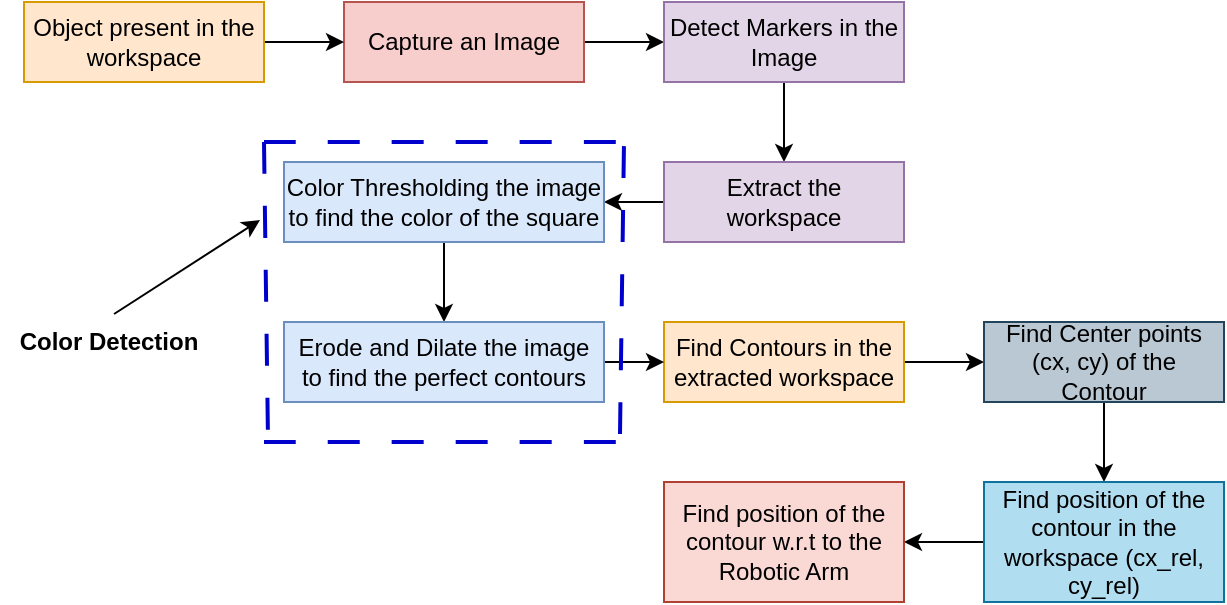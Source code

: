 <mxfile version="24.0.0" type="device">
  <diagram name="Page-1" id="Sk8KNkyjBvGMAJ3ps9qQ">
    <mxGraphModel dx="680" dy="374" grid="0" gridSize="10" guides="1" tooltips="1" connect="1" arrows="1" fold="1" page="1" pageScale="1" pageWidth="850" pageHeight="1100" math="0" shadow="0">
      <root>
        <mxCell id="0" />
        <mxCell id="1" parent="0" />
        <mxCell id="03L_3nWCG9XUNV5nq-WN-10" value="" style="edgeStyle=orthogonalEdgeStyle;rounded=0;orthogonalLoop=1;jettySize=auto;html=1;" edge="1" parent="1" source="03L_3nWCG9XUNV5nq-WN-1" target="03L_3nWCG9XUNV5nq-WN-3">
          <mxGeometry relative="1" as="geometry" />
        </mxCell>
        <mxCell id="03L_3nWCG9XUNV5nq-WN-1" value="Capture an Image" style="rounded=0;whiteSpace=wrap;html=1;fillColor=#f8cecc;strokeColor=#b85450;" vertex="1" parent="1">
          <mxGeometry x="200" y="40" width="120" height="40" as="geometry" />
        </mxCell>
        <mxCell id="03L_3nWCG9XUNV5nq-WN-9" value="" style="edgeStyle=orthogonalEdgeStyle;rounded=0;orthogonalLoop=1;jettySize=auto;html=1;" edge="1" parent="1" source="03L_3nWCG9XUNV5nq-WN-2" target="03L_3nWCG9XUNV5nq-WN-1">
          <mxGeometry relative="1" as="geometry" />
        </mxCell>
        <mxCell id="03L_3nWCG9XUNV5nq-WN-2" value="Object present in the workspace" style="rounded=0;whiteSpace=wrap;html=1;fillColor=#ffe6cc;strokeColor=#d79b00;" vertex="1" parent="1">
          <mxGeometry x="40" y="40" width="120" height="40" as="geometry" />
        </mxCell>
        <mxCell id="03L_3nWCG9XUNV5nq-WN-11" value="" style="edgeStyle=orthogonalEdgeStyle;rounded=0;orthogonalLoop=1;jettySize=auto;html=1;" edge="1" parent="1" source="03L_3nWCG9XUNV5nq-WN-3" target="03L_3nWCG9XUNV5nq-WN-4">
          <mxGeometry relative="1" as="geometry" />
        </mxCell>
        <mxCell id="03L_3nWCG9XUNV5nq-WN-3" value="Detect Markers in the Image" style="rounded=0;whiteSpace=wrap;html=1;fillColor=#e1d5e7;strokeColor=#9673a6;" vertex="1" parent="1">
          <mxGeometry x="360" y="40" width="120" height="40" as="geometry" />
        </mxCell>
        <mxCell id="03L_3nWCG9XUNV5nq-WN-21" value="" style="edgeStyle=orthogonalEdgeStyle;rounded=0;orthogonalLoop=1;jettySize=auto;html=1;" edge="1" parent="1" source="03L_3nWCG9XUNV5nq-WN-4" target="03L_3nWCG9XUNV5nq-WN-16">
          <mxGeometry relative="1" as="geometry" />
        </mxCell>
        <mxCell id="03L_3nWCG9XUNV5nq-WN-4" value="Extract the workspace" style="rounded=0;whiteSpace=wrap;html=1;fillColor=#e1d5e7;strokeColor=#9673a6;" vertex="1" parent="1">
          <mxGeometry x="360" y="120" width="120" height="40" as="geometry" />
        </mxCell>
        <mxCell id="03L_3nWCG9XUNV5nq-WN-13" value="" style="edgeStyle=orthogonalEdgeStyle;rounded=0;orthogonalLoop=1;jettySize=auto;html=1;" edge="1" parent="1" source="03L_3nWCG9XUNV5nq-WN-5" target="03L_3nWCG9XUNV5nq-WN-6">
          <mxGeometry relative="1" as="geometry" />
        </mxCell>
        <mxCell id="03L_3nWCG9XUNV5nq-WN-5" value="Find Contours in the extracted workspace" style="rounded=0;whiteSpace=wrap;html=1;fillColor=#ffe6cc;strokeColor=#d79b00;" vertex="1" parent="1">
          <mxGeometry x="360" y="200" width="120" height="40" as="geometry" />
        </mxCell>
        <mxCell id="03L_3nWCG9XUNV5nq-WN-14" value="" style="edgeStyle=orthogonalEdgeStyle;rounded=0;orthogonalLoop=1;jettySize=auto;html=1;" edge="1" parent="1" source="03L_3nWCG9XUNV5nq-WN-6" target="03L_3nWCG9XUNV5nq-WN-7">
          <mxGeometry relative="1" as="geometry" />
        </mxCell>
        <mxCell id="03L_3nWCG9XUNV5nq-WN-6" value="Find Center points (cx, cy) of the Contour" style="rounded=0;whiteSpace=wrap;html=1;fillColor=#bac8d3;strokeColor=#23445d;" vertex="1" parent="1">
          <mxGeometry x="520" y="200" width="120" height="40" as="geometry" />
        </mxCell>
        <mxCell id="03L_3nWCG9XUNV5nq-WN-15" value="" style="edgeStyle=orthogonalEdgeStyle;rounded=0;orthogonalLoop=1;jettySize=auto;html=1;" edge="1" parent="1" source="03L_3nWCG9XUNV5nq-WN-7" target="03L_3nWCG9XUNV5nq-WN-8">
          <mxGeometry relative="1" as="geometry" />
        </mxCell>
        <mxCell id="03L_3nWCG9XUNV5nq-WN-7" value="Find position of the contour in the workspace (cx_rel, cy_rel)" style="rounded=0;whiteSpace=wrap;html=1;fillColor=#b1ddf0;strokeColor=#10739e;" vertex="1" parent="1">
          <mxGeometry x="520" y="280" width="120" height="60" as="geometry" />
        </mxCell>
        <mxCell id="03L_3nWCG9XUNV5nq-WN-8" value="Find position of the contour w.r.t to the Robotic Arm" style="rounded=0;whiteSpace=wrap;html=1;fillColor=#fad9d5;strokeColor=#ae4132;" vertex="1" parent="1">
          <mxGeometry x="360" y="280" width="120" height="60" as="geometry" />
        </mxCell>
        <mxCell id="03L_3nWCG9XUNV5nq-WN-19" value="" style="edgeStyle=orthogonalEdgeStyle;rounded=0;orthogonalLoop=1;jettySize=auto;html=1;" edge="1" parent="1" source="03L_3nWCG9XUNV5nq-WN-16" target="03L_3nWCG9XUNV5nq-WN-17">
          <mxGeometry relative="1" as="geometry" />
        </mxCell>
        <mxCell id="03L_3nWCG9XUNV5nq-WN-16" value="Color Thresholding the image to find the color of the square" style="rounded=0;whiteSpace=wrap;html=1;fillColor=#dae8fc;strokeColor=#6c8ebf;" vertex="1" parent="1">
          <mxGeometry x="170" y="120" width="160" height="40" as="geometry" />
        </mxCell>
        <mxCell id="03L_3nWCG9XUNV5nq-WN-20" value="" style="edgeStyle=orthogonalEdgeStyle;rounded=0;orthogonalLoop=1;jettySize=auto;html=1;" edge="1" parent="1" source="03L_3nWCG9XUNV5nq-WN-17" target="03L_3nWCG9XUNV5nq-WN-5">
          <mxGeometry relative="1" as="geometry" />
        </mxCell>
        <mxCell id="03L_3nWCG9XUNV5nq-WN-17" value="Erode and Dilate the image to find the perfect contours" style="rounded=0;whiteSpace=wrap;html=1;fillColor=#dae8fc;strokeColor=#6c8ebf;" vertex="1" parent="1">
          <mxGeometry x="170" y="200" width="160" height="40" as="geometry" />
        </mxCell>
        <mxCell id="03L_3nWCG9XUNV5nq-WN-23" value="" style="endArrow=none;html=1;strokeWidth=2;rounded=1;curved=0;strokeColor=none;" edge="1" parent="1">
          <mxGeometry width="50" height="50" relative="1" as="geometry">
            <mxPoint x="160" y="110" as="sourcePoint" />
            <mxPoint x="160" y="180" as="targetPoint" />
          </mxGeometry>
        </mxCell>
        <mxCell id="03L_3nWCG9XUNV5nq-WN-24" value="" style="endArrow=none;html=1;rounded=1;curved=0;strokeColor=none;" edge="1" parent="1">
          <mxGeometry width="50" height="50" relative="1" as="geometry">
            <mxPoint x="160" y="180" as="sourcePoint" />
            <mxPoint x="340" y="180" as="targetPoint" />
          </mxGeometry>
        </mxCell>
        <mxCell id="03L_3nWCG9XUNV5nq-WN-25" value="" style="endArrow=none;html=1;rounded=1;curved=0;strokeColor=none;" edge="1" parent="1">
          <mxGeometry width="50" height="50" relative="1" as="geometry">
            <mxPoint x="160" y="110" as="sourcePoint" />
            <mxPoint x="340" y="110" as="targetPoint" />
          </mxGeometry>
        </mxCell>
        <mxCell id="03L_3nWCG9XUNV5nq-WN-26" value="" style="endArrow=none;html=1;rounded=1;curved=0;strokeColor=none;" edge="1" parent="1">
          <mxGeometry width="50" height="50" relative="1" as="geometry">
            <mxPoint x="340" y="180" as="sourcePoint" />
            <mxPoint x="340" y="110" as="targetPoint" />
          </mxGeometry>
        </mxCell>
        <mxCell id="03L_3nWCG9XUNV5nq-WN-27" value="" style="endArrow=none;html=1;rounded=0;curved=1;strokeColor=#0000CC;strokeWidth=2;dashed=1;dashPattern=8 8;" edge="1" parent="1">
          <mxGeometry width="50" height="50" relative="1" as="geometry">
            <mxPoint x="160" y="110" as="sourcePoint" />
            <mxPoint x="340" y="110" as="targetPoint" />
          </mxGeometry>
        </mxCell>
        <mxCell id="03L_3nWCG9XUNV5nq-WN-28" value="" style="endArrow=none;html=1;rounded=0;curved=1;strokeColor=#0000CC;strokeWidth=2;dashed=1;dashPattern=8 8;" edge="1" parent="1">
          <mxGeometry width="50" height="50" relative="1" as="geometry">
            <mxPoint x="160" y="110" as="sourcePoint" />
            <mxPoint x="162" y="259" as="targetPoint" />
          </mxGeometry>
        </mxCell>
        <mxCell id="03L_3nWCG9XUNV5nq-WN-29" value="" style="endArrow=none;html=1;rounded=0;curved=1;strokeColor=#0000CC;strokeWidth=2;dashed=1;dashPattern=8 8;" edge="1" parent="1">
          <mxGeometry width="50" height="50" relative="1" as="geometry">
            <mxPoint x="160" y="260" as="sourcePoint" />
            <mxPoint x="340" y="260" as="targetPoint" />
          </mxGeometry>
        </mxCell>
        <mxCell id="03L_3nWCG9XUNV5nq-WN-30" value="" style="endArrow=none;html=1;rounded=0;curved=1;strokeColor=#0000CC;strokeWidth=2;dashed=1;dashPattern=8 8;" edge="1" parent="1">
          <mxGeometry width="50" height="50" relative="1" as="geometry">
            <mxPoint x="338" y="256" as="sourcePoint" />
            <mxPoint x="340" y="110" as="targetPoint" />
          </mxGeometry>
        </mxCell>
        <mxCell id="03L_3nWCG9XUNV5nq-WN-31" value="&lt;b&gt;Color Detection&lt;/b&gt;" style="text;html=1;align=center;verticalAlign=middle;resizable=0;points=[];autosize=1;strokeColor=none;fillColor=none;" vertex="1" parent="1">
          <mxGeometry x="28" y="197" width="107" height="26" as="geometry" />
        </mxCell>
        <mxCell id="03L_3nWCG9XUNV5nq-WN-32" value="" style="endArrow=classic;html=1;rounded=0;exitX=0.533;exitY=-0.038;exitDx=0;exitDy=0;exitPerimeter=0;" edge="1" parent="1" source="03L_3nWCG9XUNV5nq-WN-31">
          <mxGeometry width="50" height="50" relative="1" as="geometry">
            <mxPoint x="298" y="228" as="sourcePoint" />
            <mxPoint x="158" y="149" as="targetPoint" />
          </mxGeometry>
        </mxCell>
      </root>
    </mxGraphModel>
  </diagram>
</mxfile>
